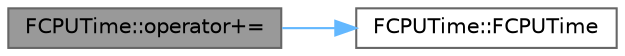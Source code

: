 digraph "FCPUTime::operator+="
{
 // INTERACTIVE_SVG=YES
 // LATEX_PDF_SIZE
  bgcolor="transparent";
  edge [fontname=Helvetica,fontsize=10,labelfontname=Helvetica,labelfontsize=10];
  node [fontname=Helvetica,fontsize=10,shape=box,height=0.2,width=0.4];
  rankdir="LR";
  Node1 [id="Node000001",label="FCPUTime::operator+=",height=0.2,width=0.4,color="gray40", fillcolor="grey60", style="filled", fontcolor="black",tooltip=" "];
  Node1 -> Node2 [id="edge1_Node000001_Node000002",color="steelblue1",style="solid",tooltip=" "];
  Node2 [id="Node000002",label="FCPUTime::FCPUTime",height=0.2,width=0.4,color="grey40", fillcolor="white", style="filled",URL="$d5/d78/structFCPUTime.html#aa1636d4c11616139cc0a6f4b6faea52d",tooltip="Initialization constructor."];
}
